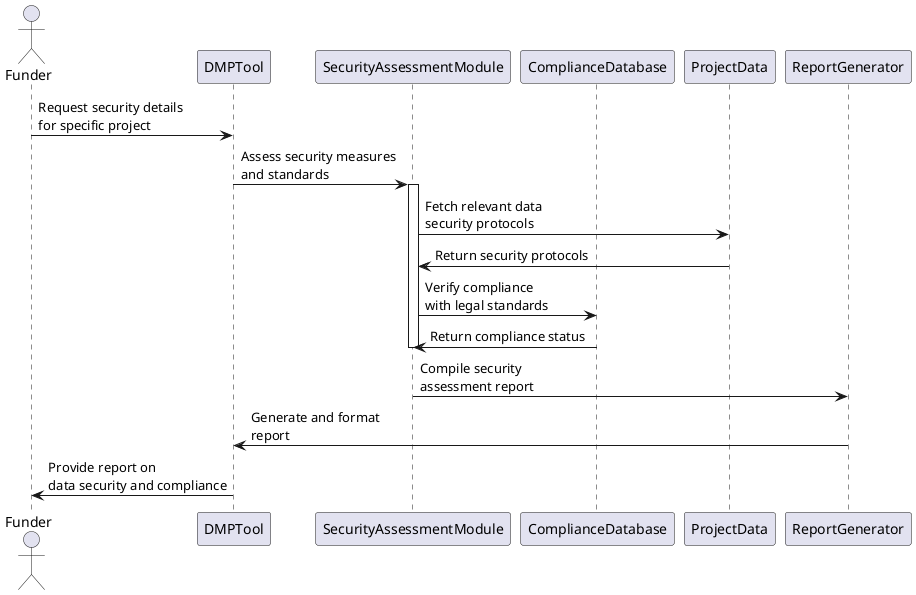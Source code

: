 @startuml
actor Funder
participant "DMPTool" as DMP
participant "SecurityAssessmentModule" as SAM
participant "ComplianceDatabase" as CD
participant "ProjectData" as PD
participant "ReportGenerator" as RG

Funder -> DMP : Request security details\nfor specific project
DMP -> SAM : Assess security measures\nand standards
activate SAM
SAM -> PD : Fetch relevant data\nsecurity protocols
PD -> SAM : Return security protocols
SAM -> CD : Verify compliance\nwith legal standards
CD -> SAM : Return compliance status
deactivate SAM
SAM -> RG : Compile security\nassessment report
RG -> DMP : Generate and format\nreport
DMP -> Funder : Provide report on\ndata security and compliance
@enduml